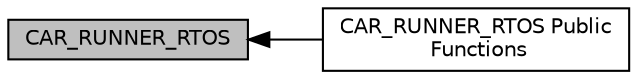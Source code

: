 digraph "CAR_RUNNER_RTOS"
{
  edge [fontname="Helvetica",fontsize="10",labelfontname="Helvetica",labelfontsize="10"];
  node [fontname="Helvetica",fontsize="10",shape=box];
  rankdir=LR;
  Node1 [label="CAR_RUNNER_RTOS",height=0.2,width=0.4,color="black", fillcolor="grey75", style="filled", fontcolor="black",tooltip="This package provides the Car Runner Mini-Game in RTOS capabilities."];
  Node2 [label="CAR_RUNNER_RTOS Public\l Functions",height=0.2,width=0.4,color="black", fillcolor="white", style="filled",URL="$da/dd3/group__CAR__RUNNER__RTOS__Public__Functions.html",tooltip=" "];
  Node1->Node2 [shape=plaintext, dir="back", style="solid"];
}
